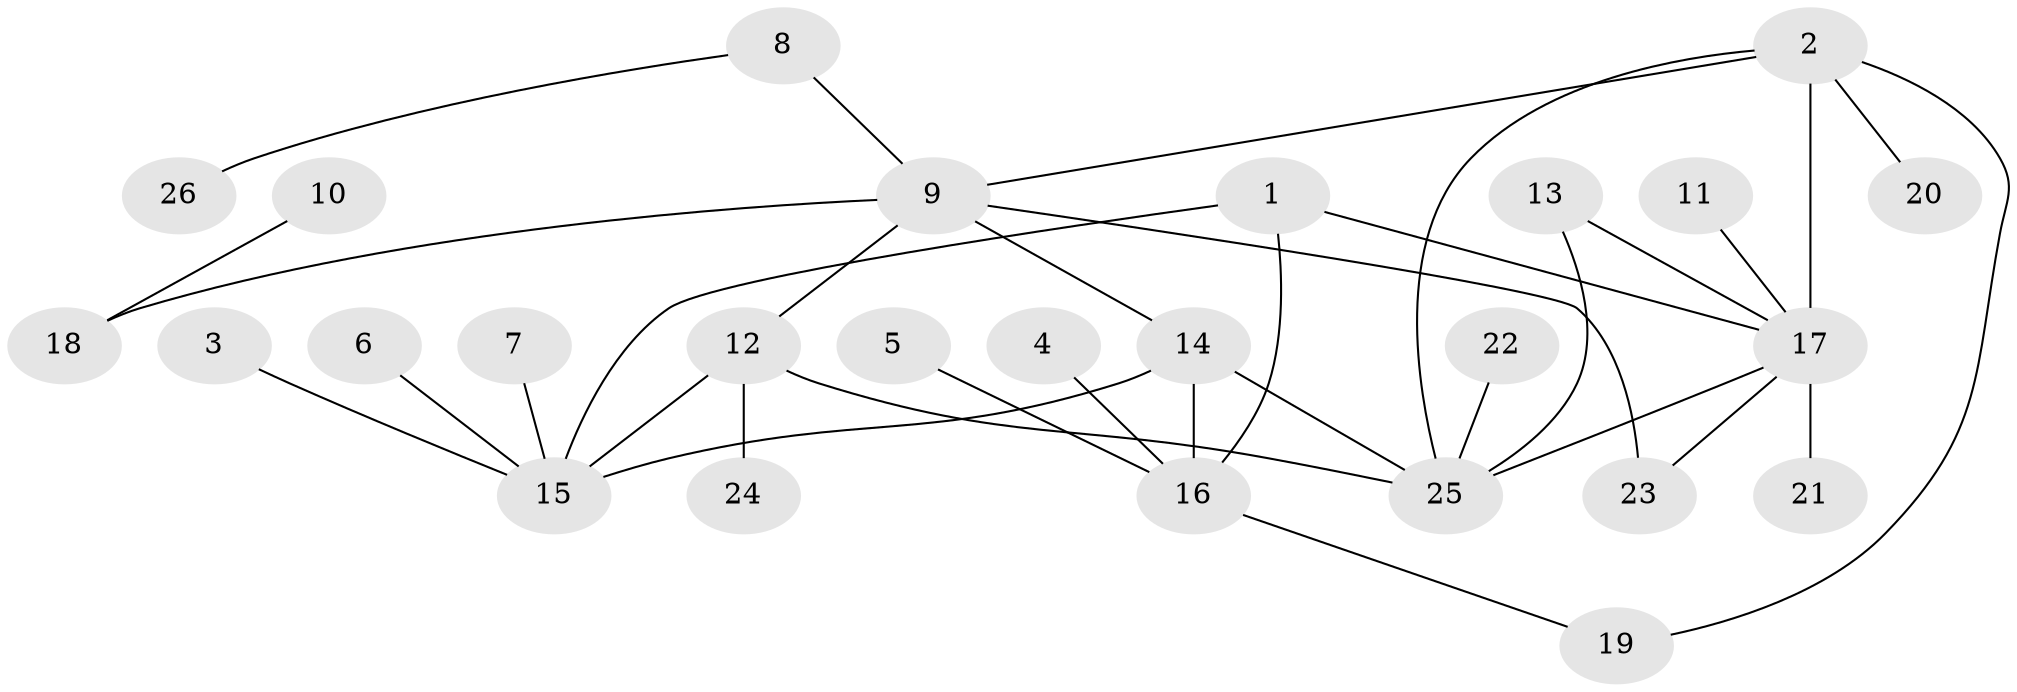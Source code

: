 // original degree distribution, {7: 0.038461538461538464, 5: 0.019230769230769232, 3: 0.09615384615384616, 8: 0.038461538461538464, 9: 0.019230769230769232, 6: 0.019230769230769232, 4: 0.038461538461538464, 1: 0.5576923076923077, 2: 0.17307692307692307}
// Generated by graph-tools (version 1.1) at 2025/02/03/09/25 03:02:45]
// undirected, 26 vertices, 34 edges
graph export_dot {
graph [start="1"]
  node [color=gray90,style=filled];
  1;
  2;
  3;
  4;
  5;
  6;
  7;
  8;
  9;
  10;
  11;
  12;
  13;
  14;
  15;
  16;
  17;
  18;
  19;
  20;
  21;
  22;
  23;
  24;
  25;
  26;
  1 -- 15 [weight=1.0];
  1 -- 16 [weight=1.0];
  1 -- 17 [weight=1.0];
  2 -- 9 [weight=1.0];
  2 -- 17 [weight=1.0];
  2 -- 19 [weight=1.0];
  2 -- 20 [weight=1.0];
  2 -- 25 [weight=1.0];
  3 -- 15 [weight=1.0];
  4 -- 16 [weight=1.0];
  5 -- 16 [weight=1.0];
  6 -- 15 [weight=1.0];
  7 -- 15 [weight=1.0];
  8 -- 9 [weight=1.0];
  8 -- 26 [weight=1.0];
  9 -- 12 [weight=1.0];
  9 -- 14 [weight=1.0];
  9 -- 18 [weight=1.0];
  9 -- 23 [weight=1.0];
  10 -- 18 [weight=1.0];
  11 -- 17 [weight=1.0];
  12 -- 15 [weight=1.0];
  12 -- 24 [weight=1.0];
  12 -- 25 [weight=1.0];
  13 -- 17 [weight=1.0];
  13 -- 25 [weight=1.0];
  14 -- 15 [weight=1.0];
  14 -- 16 [weight=1.0];
  14 -- 25 [weight=1.0];
  16 -- 19 [weight=1.0];
  17 -- 21 [weight=1.0];
  17 -- 23 [weight=1.0];
  17 -- 25 [weight=1.0];
  22 -- 25 [weight=1.0];
}
